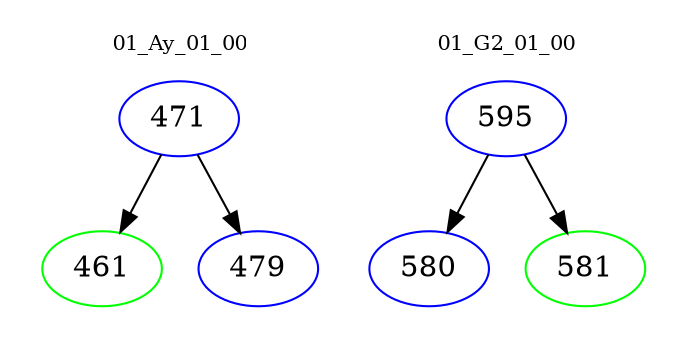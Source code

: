digraph{
subgraph cluster_0 {
color = white
label = "01_Ay_01_00";
fontsize=10;
T0_471 [label="471", color="blue"]
T0_471 -> T0_461 [color="black"]
T0_461 [label="461", color="green"]
T0_471 -> T0_479 [color="black"]
T0_479 [label="479", color="blue"]
}
subgraph cluster_1 {
color = white
label = "01_G2_01_00";
fontsize=10;
T1_595 [label="595", color="blue"]
T1_595 -> T1_580 [color="black"]
T1_580 [label="580", color="blue"]
T1_595 -> T1_581 [color="black"]
T1_581 [label="581", color="green"]
}
}
